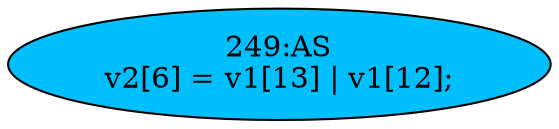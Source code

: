 strict digraph "" {
	node [label="\N"];
	"249:AS"	 [ast="<pyverilog.vparser.ast.Assign object at 0x7f40784bd810>",
		def_var="['v2']",
		fillcolor=deepskyblue,
		label="249:AS
v2[6] = v1[13] | v1[12];",
		statements="[]",
		style=filled,
		typ=Assign,
		use_var="['v1', 'v1']"];
}
